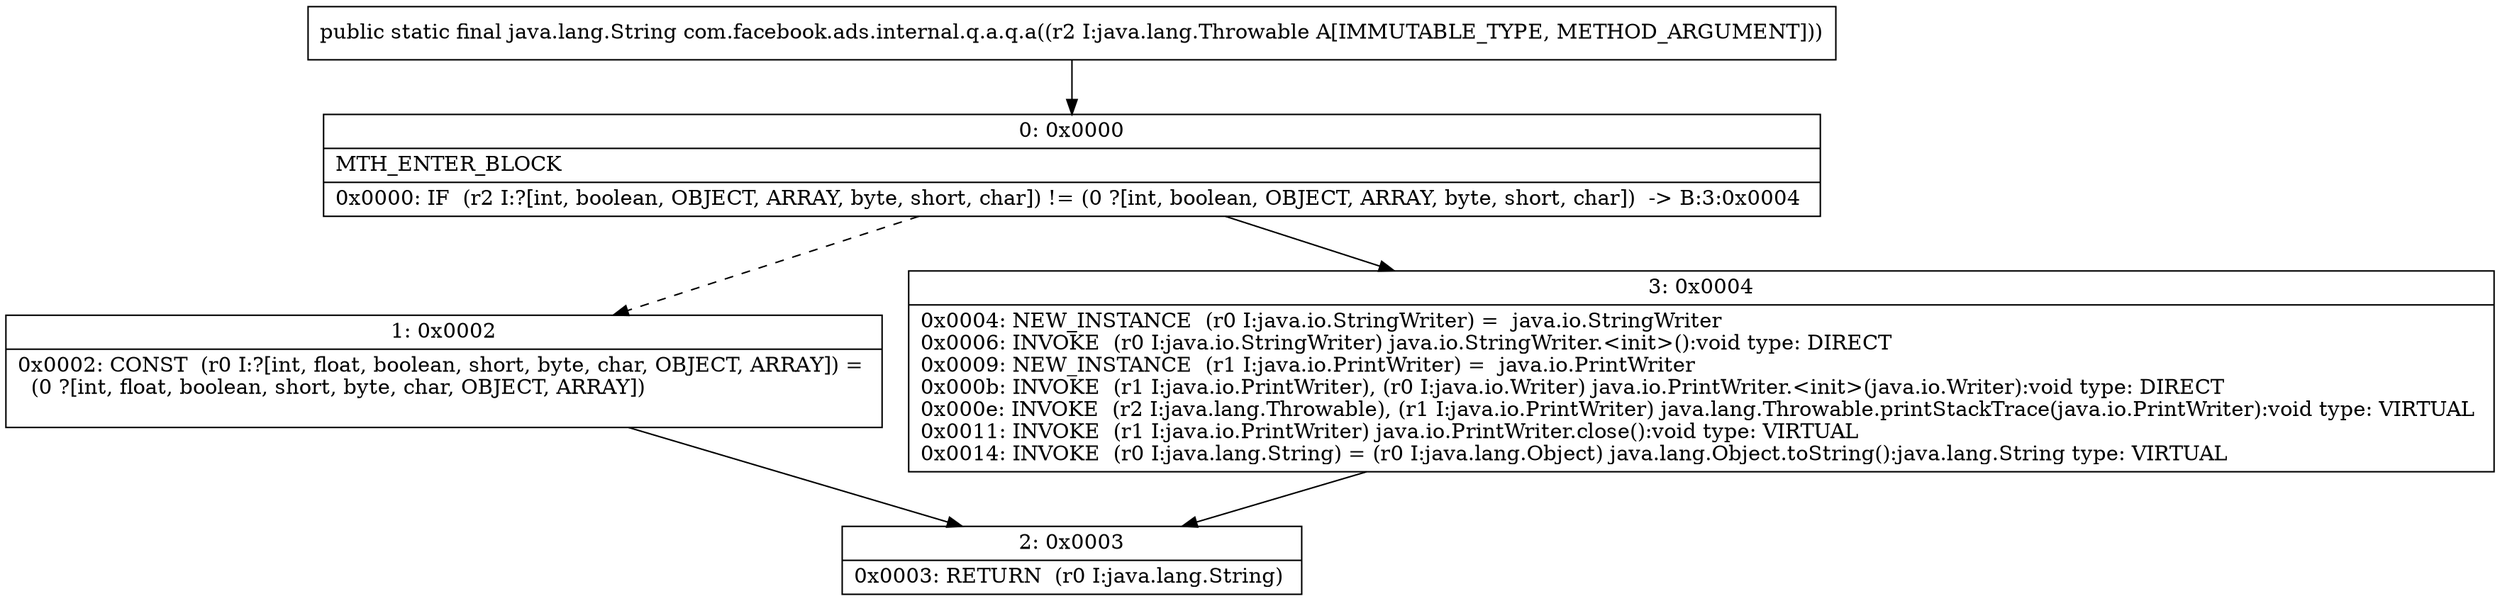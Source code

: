 digraph "CFG forcom.facebook.ads.internal.q.a.q.a(Ljava\/lang\/Throwable;)Ljava\/lang\/String;" {
Node_0 [shape=record,label="{0\:\ 0x0000|MTH_ENTER_BLOCK\l|0x0000: IF  (r2 I:?[int, boolean, OBJECT, ARRAY, byte, short, char]) != (0 ?[int, boolean, OBJECT, ARRAY, byte, short, char])  \-\> B:3:0x0004 \l}"];
Node_1 [shape=record,label="{1\:\ 0x0002|0x0002: CONST  (r0 I:?[int, float, boolean, short, byte, char, OBJECT, ARRAY]) = \l  (0 ?[int, float, boolean, short, byte, char, OBJECT, ARRAY])\l \l}"];
Node_2 [shape=record,label="{2\:\ 0x0003|0x0003: RETURN  (r0 I:java.lang.String) \l}"];
Node_3 [shape=record,label="{3\:\ 0x0004|0x0004: NEW_INSTANCE  (r0 I:java.io.StringWriter) =  java.io.StringWriter \l0x0006: INVOKE  (r0 I:java.io.StringWriter) java.io.StringWriter.\<init\>():void type: DIRECT \l0x0009: NEW_INSTANCE  (r1 I:java.io.PrintWriter) =  java.io.PrintWriter \l0x000b: INVOKE  (r1 I:java.io.PrintWriter), (r0 I:java.io.Writer) java.io.PrintWriter.\<init\>(java.io.Writer):void type: DIRECT \l0x000e: INVOKE  (r2 I:java.lang.Throwable), (r1 I:java.io.PrintWriter) java.lang.Throwable.printStackTrace(java.io.PrintWriter):void type: VIRTUAL \l0x0011: INVOKE  (r1 I:java.io.PrintWriter) java.io.PrintWriter.close():void type: VIRTUAL \l0x0014: INVOKE  (r0 I:java.lang.String) = (r0 I:java.lang.Object) java.lang.Object.toString():java.lang.String type: VIRTUAL \l}"];
MethodNode[shape=record,label="{public static final java.lang.String com.facebook.ads.internal.q.a.q.a((r2 I:java.lang.Throwable A[IMMUTABLE_TYPE, METHOD_ARGUMENT])) }"];
MethodNode -> Node_0;
Node_0 -> Node_1[style=dashed];
Node_0 -> Node_3;
Node_1 -> Node_2;
Node_3 -> Node_2;
}

